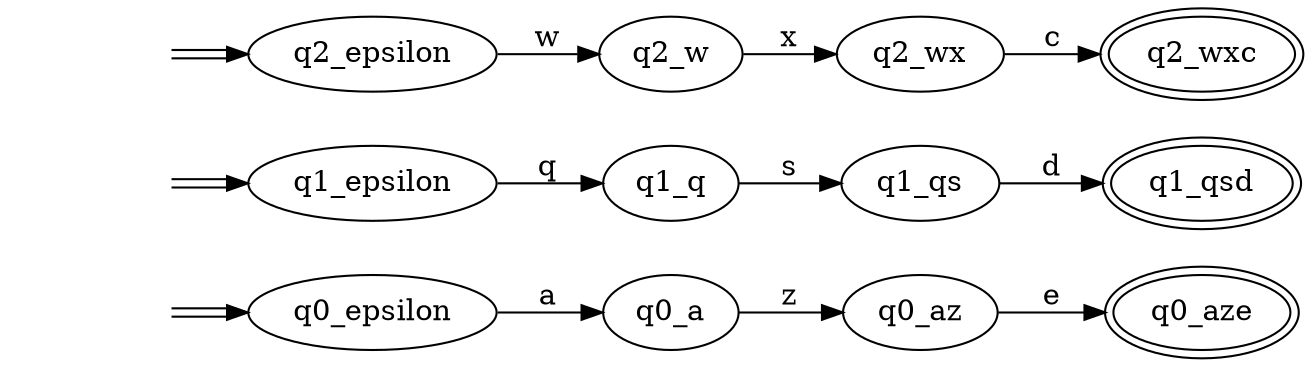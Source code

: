digraph Automaton { 
  rankdir = LR
  0 [label="q0_epsilon"];  1 [label="q0_a"];  2 [label="q0_az"];  3 [label="q0_aze",peripheries=2];  4 [label="q1_epsilon"];  5 [label="q1_q"];  6 [label="q1_qs"];  7 [label="q1_qsd",peripheries=2];  8 [label="q2_epsilon"];  9 [label="q2_w"];  10 [label="q2_wx"];  11 [label="q2_wxc",peripheries=2];  start8 [style=invis]
  start8 -> 8[color="black:white:black"]
  start0 [style=invis]
  start0 -> 0[color="black:white:black"]
  start4 [style=invis]
  start4 -> 4[color="black:white:black"]
  0 -> 1 [label = "a" ]
  1 -> 2 [label = "z" ]
  2 -> 3 [label = "e" ]
  4 -> 5 [label = "q" ]
  5 -> 6 [label = "s" ]
  6 -> 7 [label = "d" ]
  8 -> 9 [label = "w" ]
  9 -> 10 [label = "x" ]
  10 -> 11 [label = "c" ]
}

